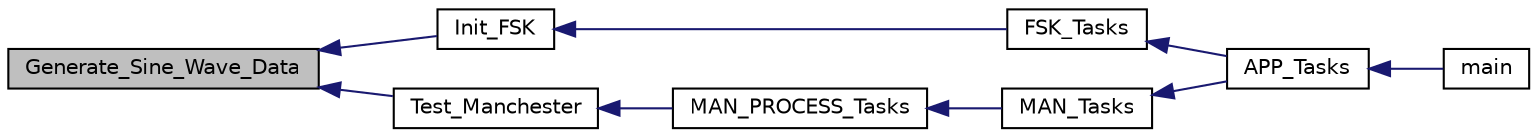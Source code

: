 digraph "Generate_Sine_Wave_Data"
{
  edge [fontname="Helvetica",fontsize="10",labelfontname="Helvetica",labelfontsize="10"];
  node [fontname="Helvetica",fontsize="10",shape=record];
  rankdir="LR";
  Node646 [label="Generate_Sine_Wave_Data",height=0.2,width=0.4,color="black", fillcolor="grey75", style="filled", fontcolor="black"];
  Node646 -> Node647 [dir="back",color="midnightblue",fontsize="10",style="solid",fontname="Helvetica"];
  Node647 [label="Init_FSK",height=0.2,width=0.4,color="black", fillcolor="white", style="filled",URL="$fsk_8c.html#abf81b4f4803cca658397c138bc6fe2d0"];
  Node647 -> Node648 [dir="back",color="midnightblue",fontsize="10",style="solid",fontname="Helvetica"];
  Node648 [label="FSK_Tasks",height=0.2,width=0.4,color="black", fillcolor="white", style="filled",URL="$inszt__timers_8c.html#a86e42784b2bc0d852d28898161103760"];
  Node648 -> Node649 [dir="back",color="midnightblue",fontsize="10",style="solid",fontname="Helvetica"];
  Node649 [label="APP_Tasks",height=0.2,width=0.4,color="black", fillcolor="white", style="filled",URL="$inszt__wl__sps_8c.html#a859aee46b660cfee47cfd45ce08f6862"];
  Node649 -> Node650 [dir="back",color="midnightblue",fontsize="10",style="solid",fontname="Helvetica"];
  Node650 [label="main",height=0.2,width=0.4,color="black", fillcolor="white", style="filled",URL="$main_8c.html#a840291bc02cba5474a4cb46a9b9566fe"];
  Node646 -> Node651 [dir="back",color="midnightblue",fontsize="10",style="solid",fontname="Helvetica"];
  Node651 [label="Test_Manchester",height=0.2,width=0.4,color="black", fillcolor="white", style="filled",URL="$man_8c.html#a58180a4bddf2eb82b49ce86257a95346"];
  Node651 -> Node652 [dir="back",color="midnightblue",fontsize="10",style="solid",fontname="Helvetica"];
  Node652 [label="MAN_PROCESS_Tasks",height=0.2,width=0.4,color="black", fillcolor="white", style="filled",URL="$man_8c.html#a48e348dab43f9719d4c7f62dcdc91ccf"];
  Node652 -> Node653 [dir="back",color="midnightblue",fontsize="10",style="solid",fontname="Helvetica"];
  Node653 [label="MAN_Tasks",height=0.2,width=0.4,color="black", fillcolor="white", style="filled",URL="$man_8c.html#aee1e768706fd21921cca7b874ff4f232"];
  Node653 -> Node649 [dir="back",color="midnightblue",fontsize="10",style="solid",fontname="Helvetica"];
}
